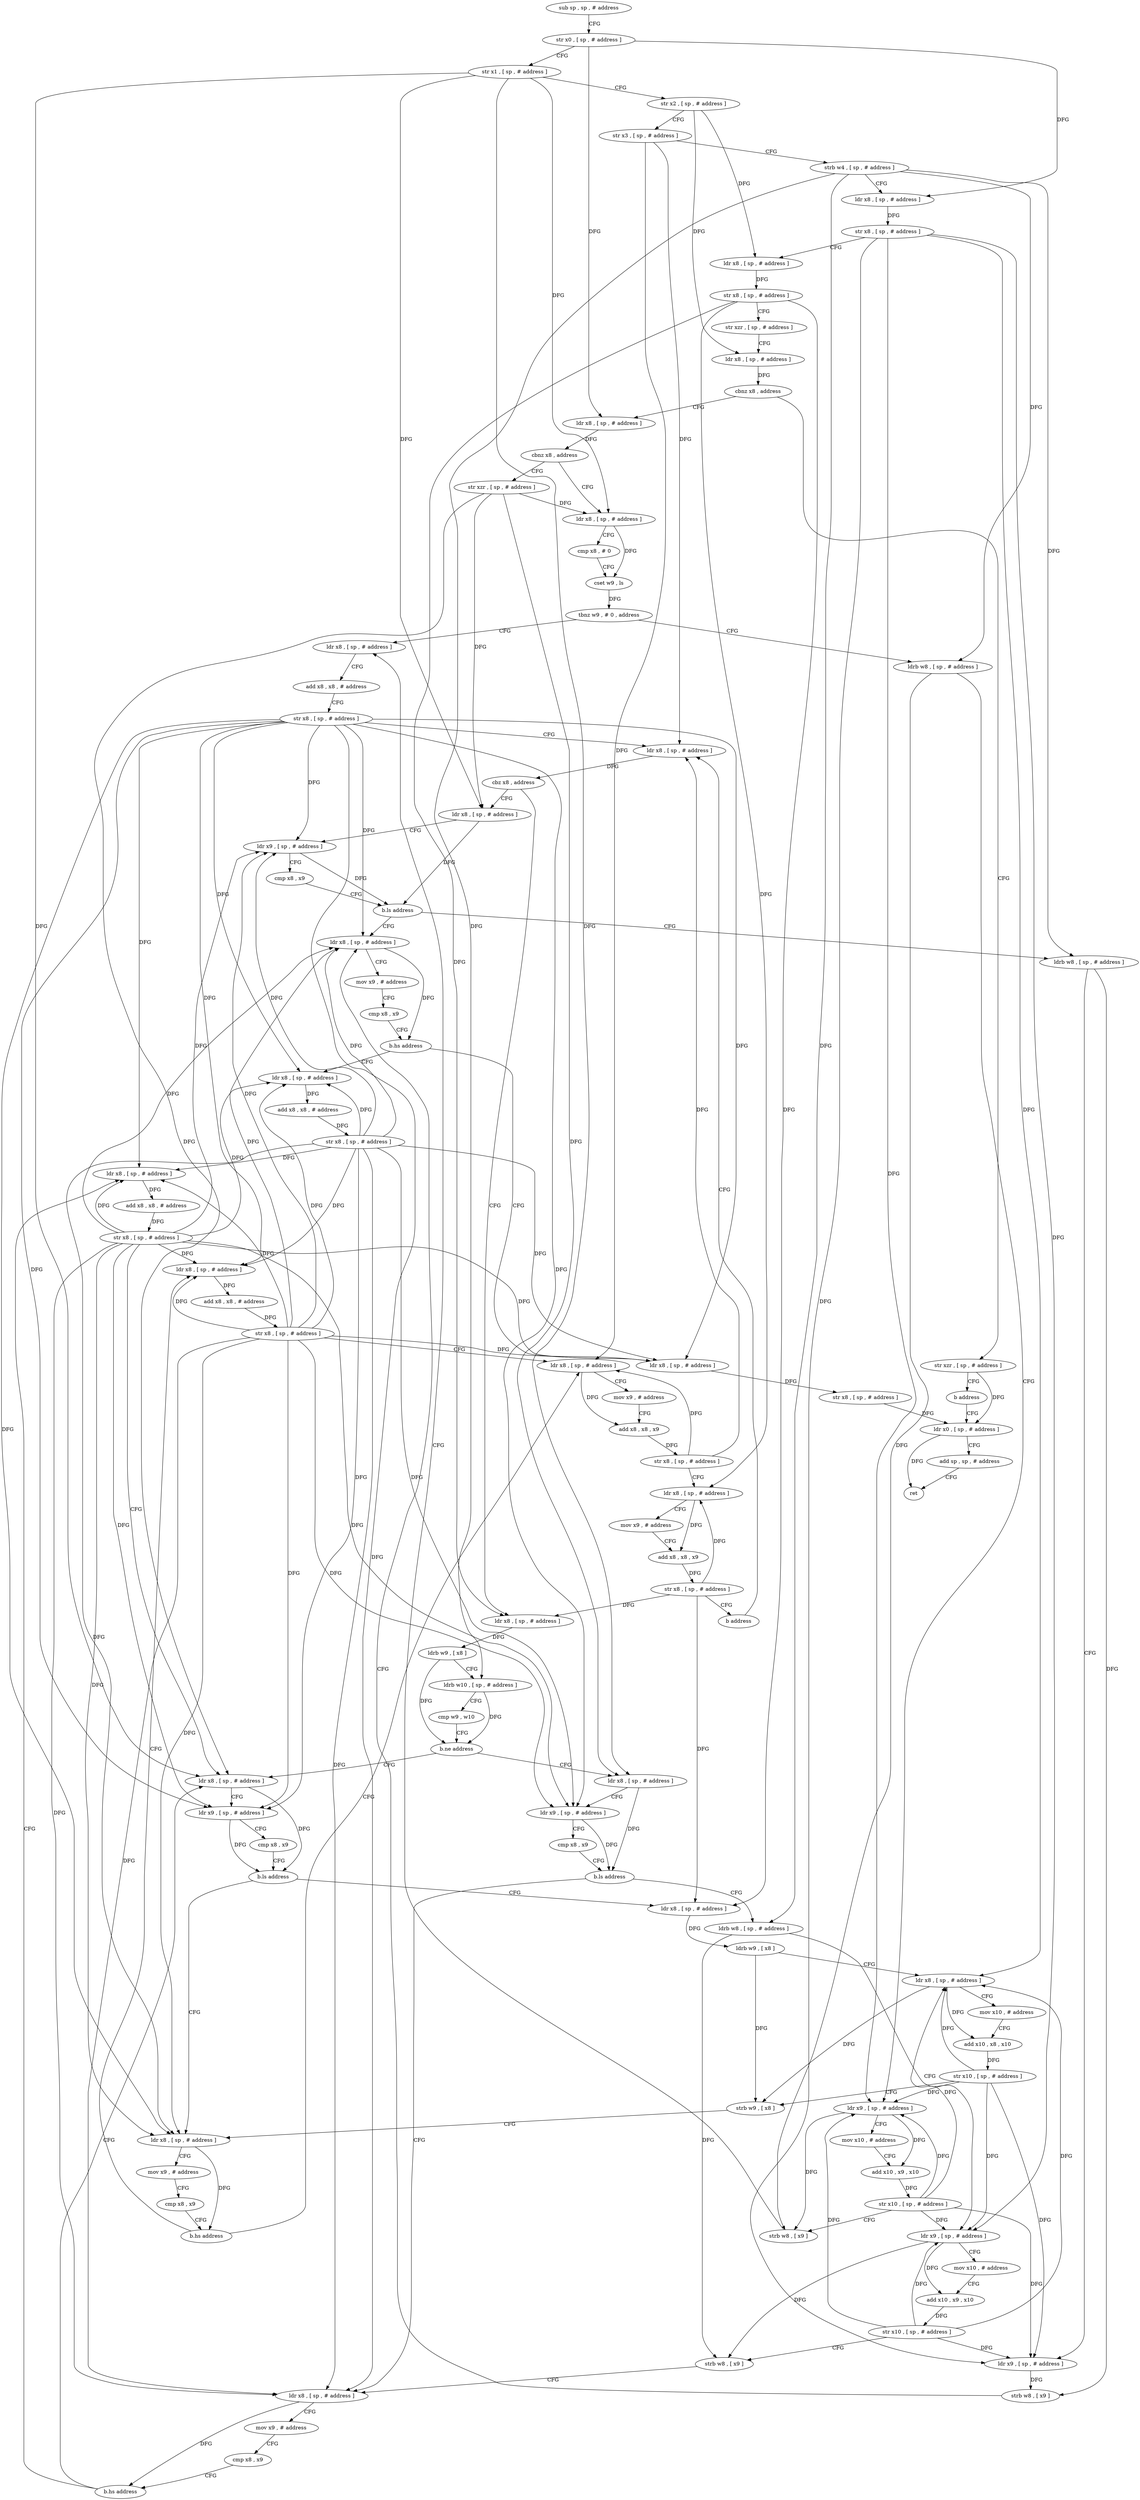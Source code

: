 digraph "func" {
"4378188" [label = "sub sp , sp , # address" ]
"4378192" [label = "str x0 , [ sp , # address ]" ]
"4378196" [label = "str x1 , [ sp , # address ]" ]
"4378200" [label = "str x2 , [ sp , # address ]" ]
"4378204" [label = "str x3 , [ sp , # address ]" ]
"4378208" [label = "strb w4 , [ sp , # address ]" ]
"4378212" [label = "ldr x8 , [ sp , # address ]" ]
"4378216" [label = "str x8 , [ sp , # address ]" ]
"4378220" [label = "ldr x8 , [ sp , # address ]" ]
"4378224" [label = "str x8 , [ sp , # address ]" ]
"4378228" [label = "str xzr , [ sp , # address ]" ]
"4378232" [label = "ldr x8 , [ sp , # address ]" ]
"4378236" [label = "cbnz x8 , address" ]
"4378248" [label = "ldr x8 , [ sp , # address ]" ]
"4378240" [label = "str xzr , [ sp , # address ]" ]
"4378252" [label = "cbnz x8 , address" ]
"4378260" [label = "ldr x8 , [ sp , # address ]" ]
"4378256" [label = "str xzr , [ sp , # address ]" ]
"4378244" [label = "b address" ]
"4378580" [label = "ldr x0 , [ sp , # address ]" ]
"4378264" [label = "cmp x8 , # 0" ]
"4378268" [label = "cset w9 , ls" ]
"4378272" [label = "tbnz w9 , # 0 , address" ]
"4378300" [label = "ldr x8 , [ sp , # address ]" ]
"4378276" [label = "ldrb w8 , [ sp , # address ]" ]
"4378584" [label = "add sp , sp , # address" ]
"4378588" [label = "ret" ]
"4378304" [label = "add x8 , x8 , # address" ]
"4378308" [label = "str x8 , [ sp , # address ]" ]
"4378312" [label = "ldr x8 , [ sp , # address ]" ]
"4378280" [label = "ldr x9 , [ sp , # address ]" ]
"4378284" [label = "mov x10 , # address" ]
"4378288" [label = "add x10 , x9 , x10" ]
"4378292" [label = "str x10 , [ sp , # address ]" ]
"4378296" [label = "strb w8 , [ x9 ]" ]
"4378516" [label = "ldr x8 , [ sp , # address ]" ]
"4378520" [label = "ldr x9 , [ sp , # address ]" ]
"4378524" [label = "cmp x8 , x9" ]
"4378528" [label = "b.ls address" ]
"4378544" [label = "ldr x8 , [ sp , # address ]" ]
"4378532" [label = "ldrb w8 , [ sp , # address ]" ]
"4378320" [label = "ldr x8 , [ sp , # address ]" ]
"4378324" [label = "ldrb w9 , [ x8 ]" ]
"4378328" [label = "ldrb w10 , [ sp , # address ]" ]
"4378332" [label = "cmp w9 , w10" ]
"4378336" [label = "b.ne address" ]
"4378408" [label = "ldr x8 , [ sp , # address ]" ]
"4378340" [label = "ldr x8 , [ sp , # address ]" ]
"4378548" [label = "mov x9 , # address" ]
"4378552" [label = "cmp x8 , x9" ]
"4378556" [label = "b.hs address" ]
"4378572" [label = "ldr x8 , [ sp , # address ]" ]
"4378560" [label = "ldr x8 , [ sp , # address ]" ]
"4378536" [label = "ldr x9 , [ sp , # address ]" ]
"4378540" [label = "strb w8 , [ x9 ]" ]
"4378412" [label = "ldr x9 , [ sp , # address ]" ]
"4378416" [label = "cmp x8 , x9" ]
"4378420" [label = "b.ls address" ]
"4378452" [label = "ldr x8 , [ sp , # address ]" ]
"4378424" [label = "ldr x8 , [ sp , # address ]" ]
"4378344" [label = "ldr x9 , [ sp , # address ]" ]
"4378348" [label = "cmp x8 , x9" ]
"4378352" [label = "b.ls address" ]
"4378380" [label = "ldr x8 , [ sp , # address ]" ]
"4378356" [label = "ldrb w8 , [ sp , # address ]" ]
"4378576" [label = "str x8 , [ sp , # address ]" ]
"4378564" [label = "add x8 , x8 , # address" ]
"4378568" [label = "str x8 , [ sp , # address ]" ]
"4378456" [label = "mov x9 , # address" ]
"4378460" [label = "cmp x8 , x9" ]
"4378464" [label = "b.hs address" ]
"4378480" [label = "ldr x8 , [ sp , # address ]" ]
"4378468" [label = "ldr x8 , [ sp , # address ]" ]
"4378428" [label = "ldrb w9 , [ x8 ]" ]
"4378432" [label = "ldr x8 , [ sp , # address ]" ]
"4378436" [label = "mov x10 , # address" ]
"4378440" [label = "add x10 , x8 , x10" ]
"4378444" [label = "str x10 , [ sp , # address ]" ]
"4378448" [label = "strb w9 , [ x8 ]" ]
"4378384" [label = "mov x9 , # address" ]
"4378388" [label = "cmp x8 , x9" ]
"4378392" [label = "b.hs address" ]
"4378396" [label = "ldr x8 , [ sp , # address ]" ]
"4378360" [label = "ldr x9 , [ sp , # address ]" ]
"4378364" [label = "mov x10 , # address" ]
"4378368" [label = "add x10 , x9 , x10" ]
"4378372" [label = "str x10 , [ sp , # address ]" ]
"4378376" [label = "strb w8 , [ x9 ]" ]
"4378484" [label = "mov x9 , # address" ]
"4378488" [label = "add x8 , x8 , x9" ]
"4378492" [label = "str x8 , [ sp , # address ]" ]
"4378496" [label = "ldr x8 , [ sp , # address ]" ]
"4378500" [label = "mov x9 , # address" ]
"4378504" [label = "add x8 , x8 , x9" ]
"4378508" [label = "str x8 , [ sp , # address ]" ]
"4378512" [label = "b address" ]
"4378472" [label = "add x8 , x8 , # address" ]
"4378476" [label = "str x8 , [ sp , # address ]" ]
"4378400" [label = "add x8 , x8 , # address" ]
"4378404" [label = "str x8 , [ sp , # address ]" ]
"4378316" [label = "cbz x8 , address" ]
"4378188" -> "4378192" [ label = "CFG" ]
"4378192" -> "4378196" [ label = "CFG" ]
"4378192" -> "4378212" [ label = "DFG" ]
"4378192" -> "4378248" [ label = "DFG" ]
"4378196" -> "4378200" [ label = "CFG" ]
"4378196" -> "4378260" [ label = "DFG" ]
"4378196" -> "4378516" [ label = "DFG" ]
"4378196" -> "4378408" [ label = "DFG" ]
"4378196" -> "4378340" [ label = "DFG" ]
"4378200" -> "4378204" [ label = "CFG" ]
"4378200" -> "4378220" [ label = "DFG" ]
"4378200" -> "4378232" [ label = "DFG" ]
"4378204" -> "4378208" [ label = "CFG" ]
"4378204" -> "4378312" [ label = "DFG" ]
"4378204" -> "4378480" [ label = "DFG" ]
"4378208" -> "4378212" [ label = "CFG" ]
"4378208" -> "4378276" [ label = "DFG" ]
"4378208" -> "4378328" [ label = "DFG" ]
"4378208" -> "4378532" [ label = "DFG" ]
"4378208" -> "4378356" [ label = "DFG" ]
"4378212" -> "4378216" [ label = "DFG" ]
"4378216" -> "4378220" [ label = "CFG" ]
"4378216" -> "4378280" [ label = "DFG" ]
"4378216" -> "4378536" [ label = "DFG" ]
"4378216" -> "4378432" [ label = "DFG" ]
"4378216" -> "4378360" [ label = "DFG" ]
"4378220" -> "4378224" [ label = "DFG" ]
"4378224" -> "4378228" [ label = "CFG" ]
"4378224" -> "4378320" [ label = "DFG" ]
"4378224" -> "4378424" [ label = "DFG" ]
"4378224" -> "4378496" [ label = "DFG" ]
"4378228" -> "4378232" [ label = "CFG" ]
"4378232" -> "4378236" [ label = "DFG" ]
"4378236" -> "4378248" [ label = "CFG" ]
"4378236" -> "4378240" [ label = "CFG" ]
"4378248" -> "4378252" [ label = "DFG" ]
"4378240" -> "4378244" [ label = "CFG" ]
"4378240" -> "4378580" [ label = "DFG" ]
"4378252" -> "4378260" [ label = "CFG" ]
"4378252" -> "4378256" [ label = "CFG" ]
"4378260" -> "4378264" [ label = "CFG" ]
"4378260" -> "4378268" [ label = "DFG" ]
"4378256" -> "4378260" [ label = "DFG" ]
"4378256" -> "4378516" [ label = "DFG" ]
"4378256" -> "4378408" [ label = "DFG" ]
"4378256" -> "4378340" [ label = "DFG" ]
"4378244" -> "4378580" [ label = "CFG" ]
"4378580" -> "4378584" [ label = "CFG" ]
"4378580" -> "4378588" [ label = "DFG" ]
"4378264" -> "4378268" [ label = "CFG" ]
"4378268" -> "4378272" [ label = "DFG" ]
"4378272" -> "4378300" [ label = "CFG" ]
"4378272" -> "4378276" [ label = "CFG" ]
"4378300" -> "4378304" [ label = "CFG" ]
"4378276" -> "4378280" [ label = "CFG" ]
"4378276" -> "4378296" [ label = "DFG" ]
"4378584" -> "4378588" [ label = "CFG" ]
"4378304" -> "4378308" [ label = "CFG" ]
"4378308" -> "4378312" [ label = "CFG" ]
"4378308" -> "4378520" [ label = "DFG" ]
"4378308" -> "4378544" [ label = "DFG" ]
"4378308" -> "4378412" [ label = "DFG" ]
"4378308" -> "4378344" [ label = "DFG" ]
"4378308" -> "4378572" [ label = "DFG" ]
"4378308" -> "4378560" [ label = "DFG" ]
"4378308" -> "4378452" [ label = "DFG" ]
"4378308" -> "4378380" [ label = "DFG" ]
"4378308" -> "4378468" [ label = "DFG" ]
"4378308" -> "4378396" [ label = "DFG" ]
"4378312" -> "4378316" [ label = "DFG" ]
"4378280" -> "4378284" [ label = "CFG" ]
"4378280" -> "4378288" [ label = "DFG" ]
"4378280" -> "4378296" [ label = "DFG" ]
"4378284" -> "4378288" [ label = "CFG" ]
"4378288" -> "4378292" [ label = "DFG" ]
"4378292" -> "4378296" [ label = "CFG" ]
"4378292" -> "4378280" [ label = "DFG" ]
"4378292" -> "4378536" [ label = "DFG" ]
"4378292" -> "4378432" [ label = "DFG" ]
"4378292" -> "4378360" [ label = "DFG" ]
"4378296" -> "4378300" [ label = "CFG" ]
"4378516" -> "4378520" [ label = "CFG" ]
"4378516" -> "4378528" [ label = "DFG" ]
"4378520" -> "4378524" [ label = "CFG" ]
"4378520" -> "4378528" [ label = "DFG" ]
"4378524" -> "4378528" [ label = "CFG" ]
"4378528" -> "4378544" [ label = "CFG" ]
"4378528" -> "4378532" [ label = "CFG" ]
"4378544" -> "4378548" [ label = "CFG" ]
"4378544" -> "4378556" [ label = "DFG" ]
"4378532" -> "4378536" [ label = "CFG" ]
"4378532" -> "4378540" [ label = "DFG" ]
"4378320" -> "4378324" [ label = "DFG" ]
"4378324" -> "4378328" [ label = "CFG" ]
"4378324" -> "4378336" [ label = "DFG" ]
"4378328" -> "4378332" [ label = "CFG" ]
"4378328" -> "4378336" [ label = "DFG" ]
"4378332" -> "4378336" [ label = "CFG" ]
"4378336" -> "4378408" [ label = "CFG" ]
"4378336" -> "4378340" [ label = "CFG" ]
"4378408" -> "4378412" [ label = "CFG" ]
"4378408" -> "4378420" [ label = "DFG" ]
"4378340" -> "4378344" [ label = "CFG" ]
"4378340" -> "4378352" [ label = "DFG" ]
"4378548" -> "4378552" [ label = "CFG" ]
"4378552" -> "4378556" [ label = "CFG" ]
"4378556" -> "4378572" [ label = "CFG" ]
"4378556" -> "4378560" [ label = "CFG" ]
"4378572" -> "4378576" [ label = "DFG" ]
"4378560" -> "4378564" [ label = "DFG" ]
"4378536" -> "4378540" [ label = "DFG" ]
"4378540" -> "4378544" [ label = "CFG" ]
"4378412" -> "4378416" [ label = "CFG" ]
"4378412" -> "4378420" [ label = "DFG" ]
"4378416" -> "4378420" [ label = "CFG" ]
"4378420" -> "4378452" [ label = "CFG" ]
"4378420" -> "4378424" [ label = "CFG" ]
"4378452" -> "4378456" [ label = "CFG" ]
"4378452" -> "4378464" [ label = "DFG" ]
"4378424" -> "4378428" [ label = "DFG" ]
"4378344" -> "4378348" [ label = "CFG" ]
"4378344" -> "4378352" [ label = "DFG" ]
"4378348" -> "4378352" [ label = "CFG" ]
"4378352" -> "4378380" [ label = "CFG" ]
"4378352" -> "4378356" [ label = "CFG" ]
"4378380" -> "4378384" [ label = "CFG" ]
"4378380" -> "4378392" [ label = "DFG" ]
"4378356" -> "4378360" [ label = "CFG" ]
"4378356" -> "4378376" [ label = "DFG" ]
"4378576" -> "4378580" [ label = "DFG" ]
"4378564" -> "4378568" [ label = "DFG" ]
"4378568" -> "4378572" [ label = "DFG" ]
"4378568" -> "4378520" [ label = "DFG" ]
"4378568" -> "4378544" [ label = "DFG" ]
"4378568" -> "4378412" [ label = "DFG" ]
"4378568" -> "4378344" [ label = "DFG" ]
"4378568" -> "4378560" [ label = "DFG" ]
"4378568" -> "4378452" [ label = "DFG" ]
"4378568" -> "4378380" [ label = "DFG" ]
"4378568" -> "4378468" [ label = "DFG" ]
"4378568" -> "4378396" [ label = "DFG" ]
"4378456" -> "4378460" [ label = "CFG" ]
"4378460" -> "4378464" [ label = "CFG" ]
"4378464" -> "4378480" [ label = "CFG" ]
"4378464" -> "4378468" [ label = "CFG" ]
"4378480" -> "4378484" [ label = "CFG" ]
"4378480" -> "4378488" [ label = "DFG" ]
"4378468" -> "4378472" [ label = "DFG" ]
"4378428" -> "4378432" [ label = "CFG" ]
"4378428" -> "4378448" [ label = "DFG" ]
"4378432" -> "4378436" [ label = "CFG" ]
"4378432" -> "4378440" [ label = "DFG" ]
"4378432" -> "4378448" [ label = "DFG" ]
"4378436" -> "4378440" [ label = "CFG" ]
"4378440" -> "4378444" [ label = "DFG" ]
"4378444" -> "4378448" [ label = "CFG" ]
"4378444" -> "4378280" [ label = "DFG" ]
"4378444" -> "4378536" [ label = "DFG" ]
"4378444" -> "4378432" [ label = "DFG" ]
"4378444" -> "4378360" [ label = "DFG" ]
"4378448" -> "4378452" [ label = "CFG" ]
"4378384" -> "4378388" [ label = "CFG" ]
"4378388" -> "4378392" [ label = "CFG" ]
"4378392" -> "4378408" [ label = "CFG" ]
"4378392" -> "4378396" [ label = "CFG" ]
"4378396" -> "4378400" [ label = "DFG" ]
"4378360" -> "4378364" [ label = "CFG" ]
"4378360" -> "4378368" [ label = "DFG" ]
"4378360" -> "4378376" [ label = "DFG" ]
"4378364" -> "4378368" [ label = "CFG" ]
"4378368" -> "4378372" [ label = "DFG" ]
"4378372" -> "4378376" [ label = "CFG" ]
"4378372" -> "4378280" [ label = "DFG" ]
"4378372" -> "4378536" [ label = "DFG" ]
"4378372" -> "4378432" [ label = "DFG" ]
"4378372" -> "4378360" [ label = "DFG" ]
"4378376" -> "4378380" [ label = "CFG" ]
"4378484" -> "4378488" [ label = "CFG" ]
"4378488" -> "4378492" [ label = "DFG" ]
"4378492" -> "4378496" [ label = "CFG" ]
"4378492" -> "4378312" [ label = "DFG" ]
"4378492" -> "4378480" [ label = "DFG" ]
"4378496" -> "4378500" [ label = "CFG" ]
"4378496" -> "4378504" [ label = "DFG" ]
"4378500" -> "4378504" [ label = "CFG" ]
"4378504" -> "4378508" [ label = "DFG" ]
"4378508" -> "4378512" [ label = "CFG" ]
"4378508" -> "4378320" [ label = "DFG" ]
"4378508" -> "4378424" [ label = "DFG" ]
"4378508" -> "4378496" [ label = "DFG" ]
"4378512" -> "4378312" [ label = "CFG" ]
"4378472" -> "4378476" [ label = "DFG" ]
"4378476" -> "4378480" [ label = "CFG" ]
"4378476" -> "4378520" [ label = "DFG" ]
"4378476" -> "4378544" [ label = "DFG" ]
"4378476" -> "4378412" [ label = "DFG" ]
"4378476" -> "4378344" [ label = "DFG" ]
"4378476" -> "4378572" [ label = "DFG" ]
"4378476" -> "4378560" [ label = "DFG" ]
"4378476" -> "4378452" [ label = "DFG" ]
"4378476" -> "4378380" [ label = "DFG" ]
"4378476" -> "4378468" [ label = "DFG" ]
"4378476" -> "4378396" [ label = "DFG" ]
"4378400" -> "4378404" [ label = "DFG" ]
"4378404" -> "4378408" [ label = "CFG" ]
"4378404" -> "4378520" [ label = "DFG" ]
"4378404" -> "4378544" [ label = "DFG" ]
"4378404" -> "4378412" [ label = "DFG" ]
"4378404" -> "4378344" [ label = "DFG" ]
"4378404" -> "4378572" [ label = "DFG" ]
"4378404" -> "4378560" [ label = "DFG" ]
"4378404" -> "4378452" [ label = "DFG" ]
"4378404" -> "4378380" [ label = "DFG" ]
"4378404" -> "4378468" [ label = "DFG" ]
"4378404" -> "4378396" [ label = "DFG" ]
"4378316" -> "4378516" [ label = "CFG" ]
"4378316" -> "4378320" [ label = "CFG" ]
}
